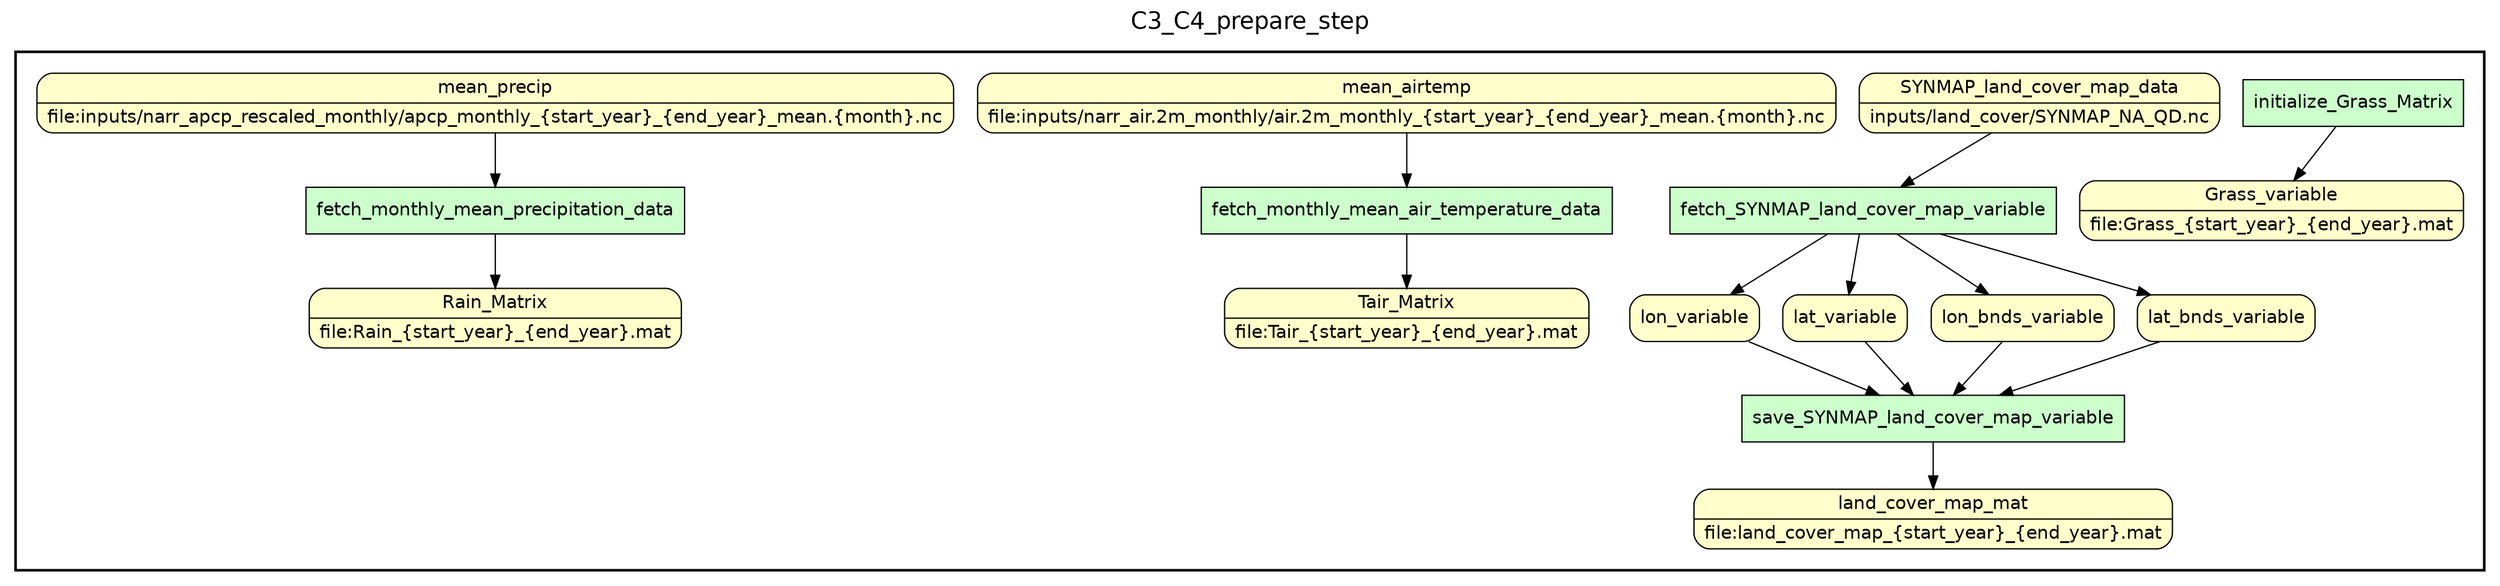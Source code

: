 
/* Start of top-level graph */
digraph Workflow {
rankdir=TB

/* Title for graph */
fontname=Helvetica; fontsize=18; labelloc=t
label=C3_C4_prepare_step

/* Start of double cluster for drawing box around nodes in workflow */
subgraph cluster_workflow_box_outer { label=""; color=black; penwidth=2
subgraph cluster_workflow_box_inner { label=""; penwidth=0

/* Style for nodes representing atomic programs in workflow */
node[shape=box style=filled fillcolor="#CCFFCC" peripheries=1 fontname=Helvetica]

/* Nodes representing atomic programs in workflow */
fetch_SYNMAP_land_cover_map_variable
save_SYNMAP_land_cover_map_variable
fetch_monthly_mean_air_temperature_data
fetch_monthly_mean_precipitation_data
initialize_Grass_Matrix

/* Style for nodes representing non-parameter data channels in workflow */
node[shape=box style="rounded,filled" fillcolor="#FFFFCC" peripheries=1 fontname=Helvetica]

/* Nodes representing non-parameter data channels in workflow */
Tair_Matrix [shape=record rankdir=LR label="{<f0> Tair_Matrix |<f1> file\:Tair_\{start_year\}_\{end_year\}.mat}"];
Rain_Matrix [shape=record rankdir=LR label="{<f0> Rain_Matrix |<f1> file\:Rain_\{start_year\}_\{end_year\}.mat}"];
Grass_variable [shape=record rankdir=LR label="{<f0> Grass_variable |<f1> file\:Grass_\{start_year\}_\{end_year\}.mat}"];
land_cover_map_mat [shape=record rankdir=LR label="{<f0> land_cover_map_mat |<f1> file\:land_cover_map_\{start_year\}_\{end_year\}.mat}"];
SYNMAP_land_cover_map_data [shape=record rankdir=LR label="{<f0> SYNMAP_land_cover_map_data |<f1> inputs/land_cover/SYNMAP_NA_QD.nc}"];
lon_variable
lat_variable
lon_bnds_variable
lat_bnds_variable
mean_airtemp [shape=record rankdir=LR label="{<f0> mean_airtemp |<f1> file\:inputs/narr_air.2m_monthly/air.2m_monthly_\{start_year\}_\{end_year\}_mean.\{month\}.nc}"];
mean_precip [shape=record rankdir=LR label="{<f0> mean_precip |<f1> file\:inputs/narr_apcp_rescaled_monthly/apcp_monthly_\{start_year\}_\{end_year\}_mean.\{month\}.nc}"];

/* Edges representing connections between programs and channels */
fetch_SYNMAP_land_cover_map_variable -> lon_variable
fetch_SYNMAP_land_cover_map_variable -> lat_variable
fetch_SYNMAP_land_cover_map_variable -> lon_bnds_variable
fetch_SYNMAP_land_cover_map_variable -> lat_bnds_variable
SYNMAP_land_cover_map_data -> fetch_SYNMAP_land_cover_map_variable
save_SYNMAP_land_cover_map_variable -> land_cover_map_mat
lon_variable -> save_SYNMAP_land_cover_map_variable
lat_variable -> save_SYNMAP_land_cover_map_variable
lon_bnds_variable -> save_SYNMAP_land_cover_map_variable
lat_bnds_variable -> save_SYNMAP_land_cover_map_variable
fetch_monthly_mean_air_temperature_data -> Tair_Matrix
mean_airtemp -> fetch_monthly_mean_air_temperature_data
fetch_monthly_mean_precipitation_data -> Rain_Matrix
mean_precip -> fetch_monthly_mean_precipitation_data
initialize_Grass_Matrix -> Grass_variable

/* End of double cluster for drawing box around nodes in workflow */
}}

/* End of top-level graph */
}
